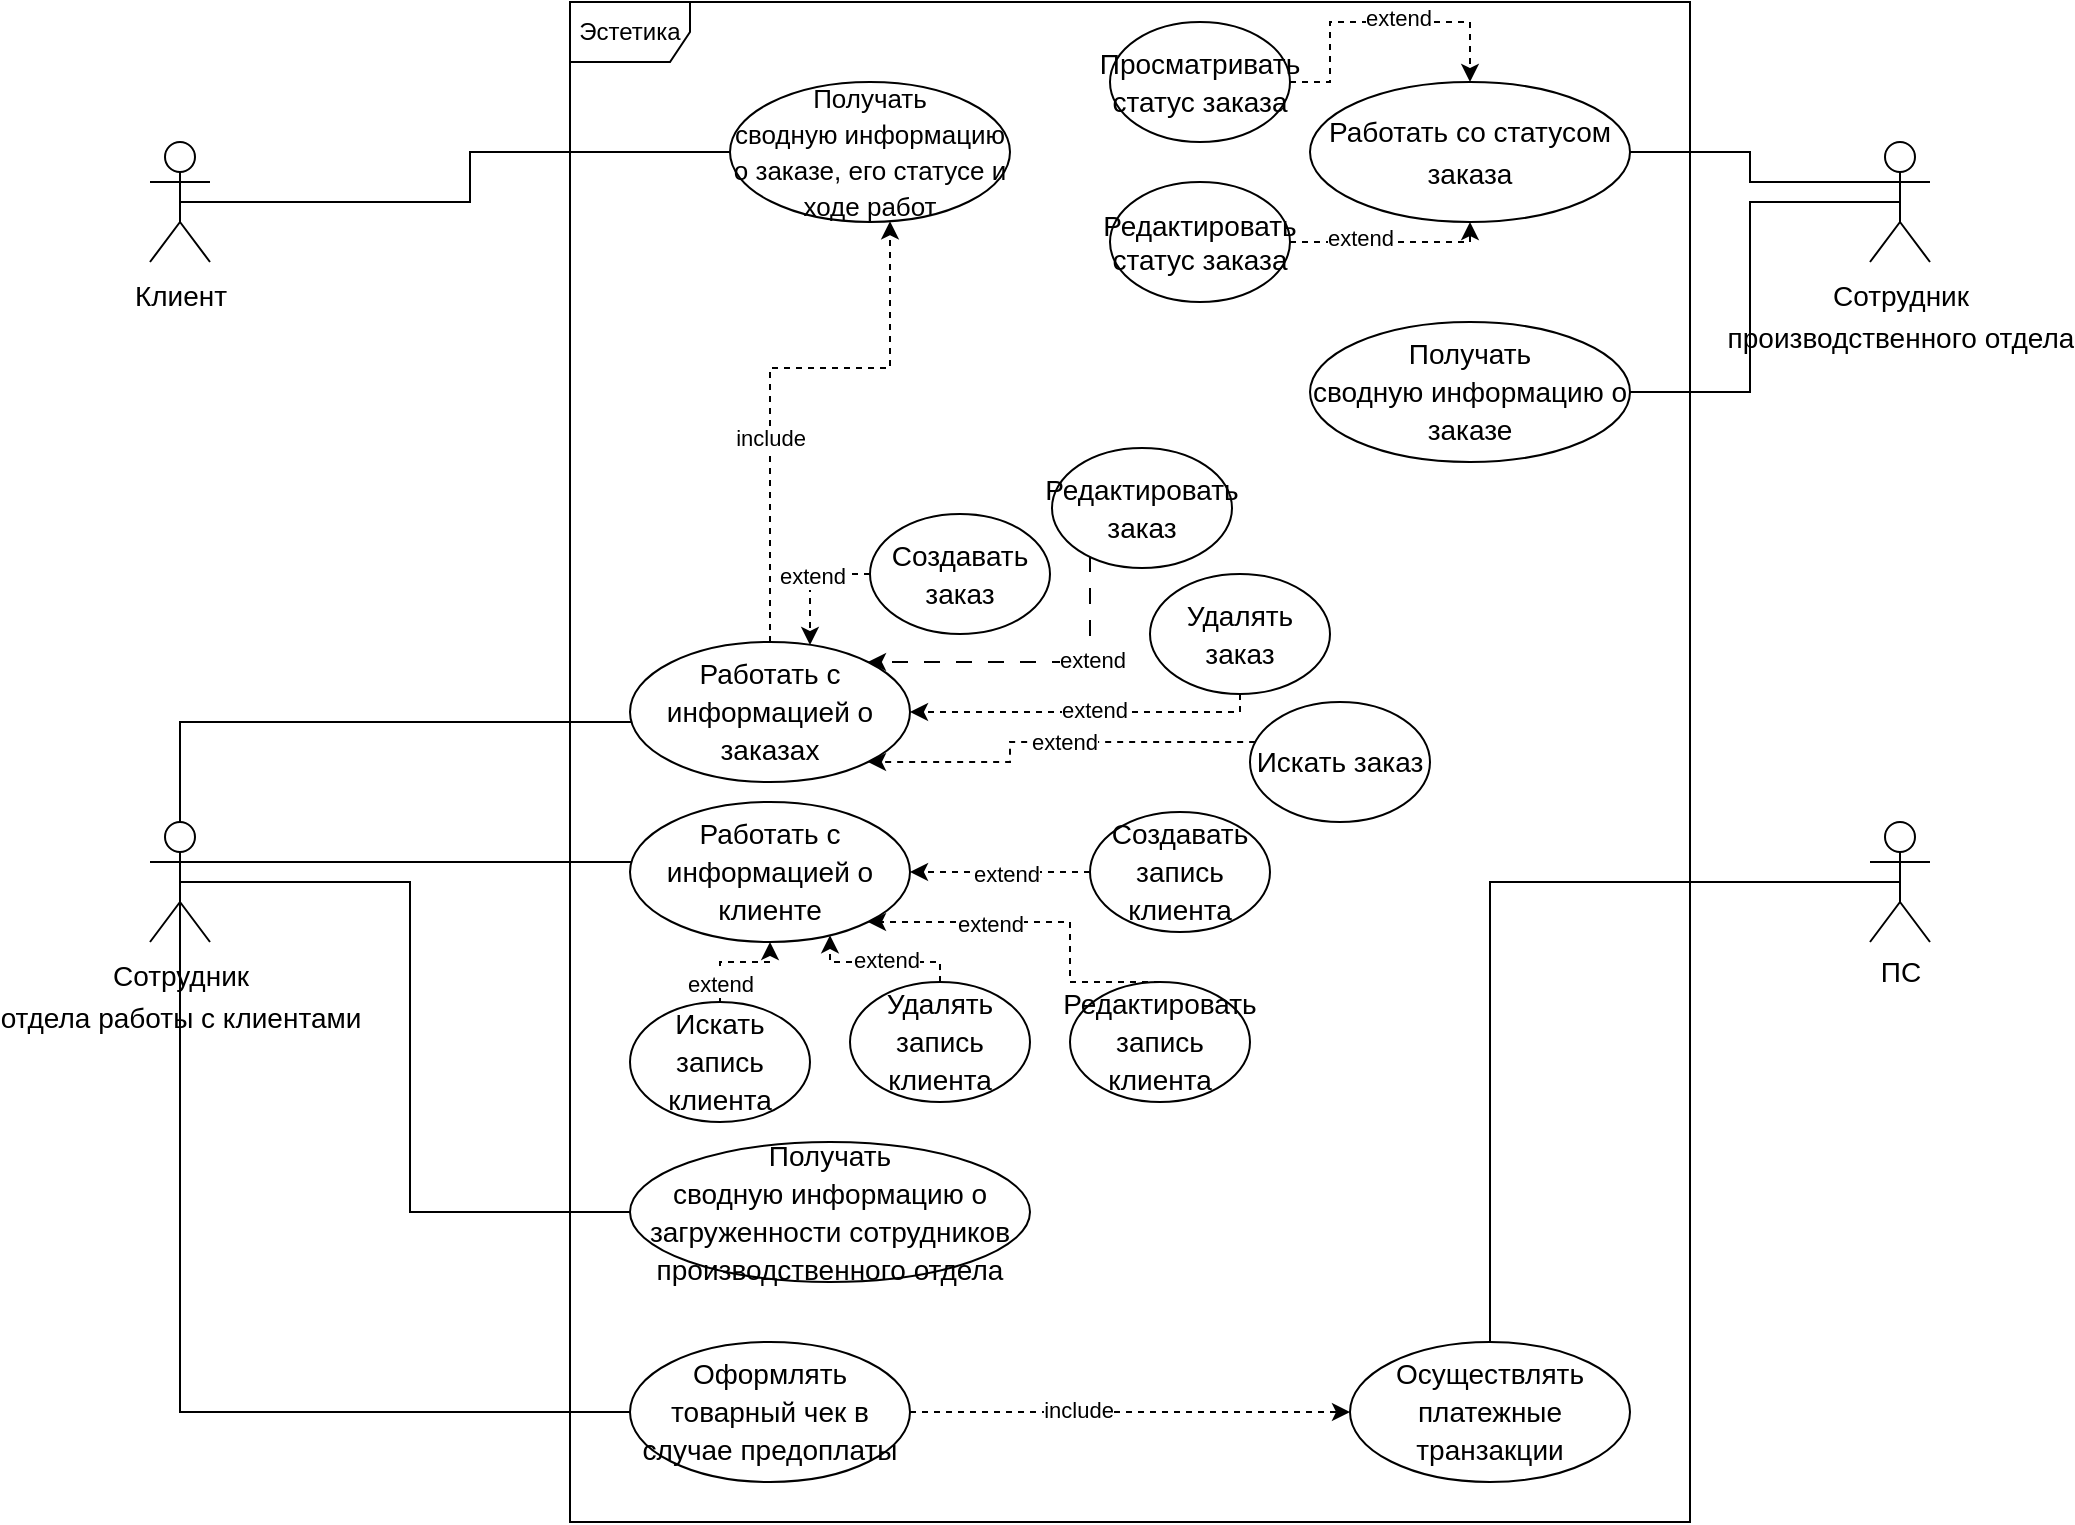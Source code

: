 <mxfile version="24.1.0" type="device">
  <diagram name="Страница — 1" id="uOd_ktwBlTCfwu3s5NZL">
    <mxGraphModel dx="1444" dy="1016" grid="1" gridSize="10" guides="1" tooltips="1" connect="1" arrows="1" fold="1" page="1" pageScale="1" pageWidth="1169" pageHeight="827" math="0" shadow="0">
      <root>
        <mxCell id="0" />
        <mxCell id="1" parent="0" />
        <mxCell id="5649SHsyCGUr4UzLu1_9-23" style="edgeStyle=orthogonalEdgeStyle;rounded=0;orthogonalLoop=1;jettySize=auto;html=1;exitX=0.5;exitY=0.5;exitDx=0;exitDy=0;exitPerimeter=0;endArrow=none;endFill=0;" edge="1" parent="1" source="5649SHsyCGUr4UzLu1_9-1" target="5649SHsyCGUr4UzLu1_9-16">
          <mxGeometry relative="1" as="geometry" />
        </mxCell>
        <mxCell id="5649SHsyCGUr4UzLu1_9-1" value="ПС" style="shape=umlActor;verticalLabelPosition=bottom;verticalAlign=top;html=1;outlineConnect=0;fontSize=14;" vertex="1" parent="1">
          <mxGeometry x="990" y="450" width="30" height="60" as="geometry" />
        </mxCell>
        <mxCell id="5649SHsyCGUr4UzLu1_9-17" style="edgeStyle=orthogonalEdgeStyle;rounded=0;orthogonalLoop=1;jettySize=auto;html=1;exitX=0.5;exitY=0.5;exitDx=0;exitDy=0;exitPerimeter=0;endArrow=none;endFill=0;" edge="1" parent="1" source="5649SHsyCGUr4UzLu1_9-2" target="5649SHsyCGUr4UzLu1_9-14">
          <mxGeometry relative="1" as="geometry">
            <Array as="points">
              <mxPoint x="1005" y="130" />
              <mxPoint x="930" y="130" />
              <mxPoint x="930" y="115" />
            </Array>
          </mxGeometry>
        </mxCell>
        <mxCell id="5649SHsyCGUr4UzLu1_9-18" style="edgeStyle=orthogonalEdgeStyle;rounded=0;orthogonalLoop=1;jettySize=auto;html=1;exitX=0.5;exitY=0.5;exitDx=0;exitDy=0;exitPerimeter=0;endArrow=none;endFill=0;" edge="1" parent="1" source="5649SHsyCGUr4UzLu1_9-2" target="5649SHsyCGUr4UzLu1_9-15">
          <mxGeometry relative="1" as="geometry">
            <Array as="points">
              <mxPoint x="930" y="140" />
              <mxPoint x="930" y="235" />
            </Array>
          </mxGeometry>
        </mxCell>
        <mxCell id="5649SHsyCGUr4UzLu1_9-2" value="&lt;span style=&quot;font-size: 14px; line-height: 150%;&quot;&gt;Сотрудник&lt;br style=&quot;font-size: 14px;&quot;&gt;производственного отдела&lt;/span&gt;" style="shape=umlActor;verticalLabelPosition=bottom;verticalAlign=top;html=1;outlineConnect=0;fontSize=14;" vertex="1" parent="1">
          <mxGeometry x="990" y="110" width="30" height="60" as="geometry" />
        </mxCell>
        <mxCell id="5649SHsyCGUr4UzLu1_9-19" style="edgeStyle=orthogonalEdgeStyle;rounded=0;orthogonalLoop=1;jettySize=auto;html=1;exitX=0.5;exitY=0.5;exitDx=0;exitDy=0;exitPerimeter=0;endArrow=none;endFill=0;" edge="1" parent="1" source="5649SHsyCGUr4UzLu1_9-3" target="5649SHsyCGUr4UzLu1_9-10">
          <mxGeometry relative="1" as="geometry">
            <Array as="points">
              <mxPoint x="145" y="470" />
            </Array>
          </mxGeometry>
        </mxCell>
        <mxCell id="5649SHsyCGUr4UzLu1_9-20" style="edgeStyle=orthogonalEdgeStyle;rounded=0;orthogonalLoop=1;jettySize=auto;html=1;exitX=0.5;exitY=0.5;exitDx=0;exitDy=0;exitPerimeter=0;endArrow=none;endFill=0;" edge="1" parent="1" source="5649SHsyCGUr4UzLu1_9-3" target="5649SHsyCGUr4UzLu1_9-11">
          <mxGeometry relative="1" as="geometry">
            <Array as="points">
              <mxPoint x="145" y="400" />
              <mxPoint x="440" y="400" />
            </Array>
          </mxGeometry>
        </mxCell>
        <mxCell id="5649SHsyCGUr4UzLu1_9-21" style="edgeStyle=orthogonalEdgeStyle;rounded=0;orthogonalLoop=1;jettySize=auto;html=1;exitX=0.5;exitY=0.5;exitDx=0;exitDy=0;exitPerimeter=0;endArrow=none;endFill=0;" edge="1" parent="1" source="5649SHsyCGUr4UzLu1_9-3" target="5649SHsyCGUr4UzLu1_9-12">
          <mxGeometry relative="1" as="geometry">
            <Array as="points">
              <mxPoint x="260" y="480" />
              <mxPoint x="260" y="645" />
            </Array>
          </mxGeometry>
        </mxCell>
        <mxCell id="5649SHsyCGUr4UzLu1_9-22" style="edgeStyle=orthogonalEdgeStyle;rounded=0;orthogonalLoop=1;jettySize=auto;html=1;exitX=0.5;exitY=0.5;exitDx=0;exitDy=0;exitPerimeter=0;endArrow=none;endFill=0;" edge="1" parent="1" source="5649SHsyCGUr4UzLu1_9-3" target="5649SHsyCGUr4UzLu1_9-13">
          <mxGeometry relative="1" as="geometry">
            <Array as="points">
              <mxPoint x="145" y="745" />
            </Array>
          </mxGeometry>
        </mxCell>
        <mxCell id="5649SHsyCGUr4UzLu1_9-3" value="&lt;span style=&quot;font-size: 14px; line-height: 150%;&quot;&gt;Сотрудник&lt;br style=&quot;font-size: 14px;&quot;&gt;отдела работы с клиентами&lt;/span&gt;" style="shape=umlActor;verticalLabelPosition=bottom;verticalAlign=top;html=1;outlineConnect=0;fontSize=14;" vertex="1" parent="1">
          <mxGeometry x="130" y="450" width="30" height="60" as="geometry" />
        </mxCell>
        <mxCell id="5649SHsyCGUr4UzLu1_9-9" style="edgeStyle=orthogonalEdgeStyle;rounded=0;orthogonalLoop=1;jettySize=auto;html=1;exitX=0.5;exitY=0.5;exitDx=0;exitDy=0;exitPerimeter=0;endArrow=none;endFill=0;" edge="1" parent="1" source="5649SHsyCGUr4UzLu1_9-4" target="5649SHsyCGUr4UzLu1_9-6">
          <mxGeometry relative="1" as="geometry" />
        </mxCell>
        <mxCell id="5649SHsyCGUr4UzLu1_9-4" value="&lt;span style=&quot;font-size: 14px; line-height: 150%;&quot;&gt;Клиент&lt;/span&gt;" style="shape=umlActor;verticalLabelPosition=bottom;verticalAlign=top;html=1;outlineConnect=0;fontSize=14;" vertex="1" parent="1">
          <mxGeometry x="130" y="110" width="30" height="60" as="geometry" />
        </mxCell>
        <mxCell id="5649SHsyCGUr4UzLu1_9-5" value="Эстетика" style="shape=umlFrame;whiteSpace=wrap;html=1;pointerEvents=0;" vertex="1" parent="1">
          <mxGeometry x="340" y="40" width="560" height="760" as="geometry" />
        </mxCell>
        <mxCell id="5649SHsyCGUr4UzLu1_9-6" value="&lt;span style=&quot;line-height: 150%;&quot;&gt;&lt;font face=&quot;Helvetica&quot; style=&quot;font-size: 13px;&quot;&gt;Получать&lt;br/&gt;сводную информацию о заказе, его статусе и ходе работ&lt;/font&gt;&lt;/span&gt;" style="ellipse;whiteSpace=wrap;html=1;" vertex="1" parent="1">
          <mxGeometry x="420" y="80" width="140" height="70" as="geometry" />
        </mxCell>
        <mxCell id="5649SHsyCGUr4UzLu1_9-10" value="&lt;span style=&quot;line-height: 150%;&quot;&gt;&lt;font style=&quot;font-size: 14px;&quot;&gt;Работать с информацией о клиенте&lt;/font&gt;&lt;/span&gt;" style="ellipse;whiteSpace=wrap;html=1;" vertex="1" parent="1">
          <mxGeometry x="370" y="440" width="140" height="70" as="geometry" />
        </mxCell>
        <mxCell id="5649SHsyCGUr4UzLu1_9-11" value="&lt;span style=&quot;line-height: 150%;&quot;&gt;&lt;font style=&quot;font-size: 14px;&quot;&gt;Работать с информацией о заказах&lt;/font&gt;&lt;/span&gt;" style="ellipse;whiteSpace=wrap;html=1;" vertex="1" parent="1">
          <mxGeometry x="370" y="360" width="140" height="70" as="geometry" />
        </mxCell>
        <mxCell id="5649SHsyCGUr4UzLu1_9-12" value="&lt;span style=&quot;line-height: 150%;&quot;&gt;&lt;font face=&quot;Helvetica&quot; style=&quot;font-size: 14px;&quot;&gt;Получать&lt;br/&gt;сводную информацию о загруженности сотрудников производственного отдела&lt;/font&gt;&lt;/span&gt;" style="ellipse;whiteSpace=wrap;html=1;" vertex="1" parent="1">
          <mxGeometry x="370" y="610" width="200" height="70" as="geometry" />
        </mxCell>
        <mxCell id="5649SHsyCGUr4UzLu1_9-26" style="edgeStyle=orthogonalEdgeStyle;rounded=0;orthogonalLoop=1;jettySize=auto;html=1;exitX=1;exitY=0.5;exitDx=0;exitDy=0;dashed=1;" edge="1" parent="1" source="5649SHsyCGUr4UzLu1_9-13" target="5649SHsyCGUr4UzLu1_9-16">
          <mxGeometry relative="1" as="geometry" />
        </mxCell>
        <mxCell id="5649SHsyCGUr4UzLu1_9-27" value="include" style="edgeLabel;html=1;align=center;verticalAlign=middle;resizable=0;points=[];" vertex="1" connectable="0" parent="5649SHsyCGUr4UzLu1_9-26">
          <mxGeometry x="-0.244" y="1" relative="1" as="geometry">
            <mxPoint x="1" as="offset" />
          </mxGeometry>
        </mxCell>
        <mxCell id="5649SHsyCGUr4UzLu1_9-13" value="&lt;span style=&quot;line-height: 150%;&quot;&gt;&lt;font face=&quot;Helvetica&quot; style=&quot;font-size: 14px;&quot;&gt;Оформлять&lt;br/&gt;товарный чек в случае предоплаты&lt;/font&gt;&lt;/span&gt;" style="ellipse;whiteSpace=wrap;html=1;" vertex="1" parent="1">
          <mxGeometry x="370" y="710" width="140" height="70" as="geometry" />
        </mxCell>
        <mxCell id="5649SHsyCGUr4UzLu1_9-14" value="&lt;font style=&quot;font-size: 14px;&quot;&gt;&lt;span style=&quot;line-height: 150%;&quot;&gt;&lt;font style=&quot;font-size: 14px;&quot;&gt;Работать со&amp;nbsp;&lt;/font&gt;&lt;/span&gt;&lt;span style=&quot;line-height: 150%;&quot;&gt;статусом&lt;br&gt;заказа&lt;/span&gt;&lt;/font&gt;" style="ellipse;whiteSpace=wrap;html=1;" vertex="1" parent="1">
          <mxGeometry x="710" y="80" width="160" height="70" as="geometry" />
        </mxCell>
        <mxCell id="5649SHsyCGUr4UzLu1_9-15" value="&lt;span style=&quot;line-height: 150%;&quot;&gt;&lt;font face=&quot;Helvetica&quot; style=&quot;font-size: 14px;&quot;&gt;Получать&lt;br/&gt;сводную информацию о заказе&lt;/font&gt;&lt;/span&gt;" style="ellipse;whiteSpace=wrap;html=1;" vertex="1" parent="1">
          <mxGeometry x="710" y="200" width="160" height="70" as="geometry" />
        </mxCell>
        <mxCell id="5649SHsyCGUr4UzLu1_9-16" value="&lt;span style=&quot;line-height: 150%;&quot;&gt;&lt;font face=&quot;Helvetica&quot; style=&quot;font-size: 14px;&quot;&gt;Осуществлять&lt;br/&gt;платежные транзакции&lt;/font&gt;&lt;/span&gt;" style="ellipse;whiteSpace=wrap;html=1;" vertex="1" parent="1">
          <mxGeometry x="730" y="710" width="140" height="70" as="geometry" />
        </mxCell>
        <mxCell id="5649SHsyCGUr4UzLu1_9-28" style="edgeStyle=orthogonalEdgeStyle;rounded=0;orthogonalLoop=1;jettySize=auto;html=1;dashed=1;" edge="1" parent="1" source="5649SHsyCGUr4UzLu1_9-11" target="5649SHsyCGUr4UzLu1_9-6">
          <mxGeometry relative="1" as="geometry">
            <mxPoint x="310" y="355" as="sourcePoint" />
            <mxPoint x="600" y="230" as="targetPoint" />
            <Array as="points">
              <mxPoint x="440" y="223" />
              <mxPoint x="500" y="223" />
            </Array>
          </mxGeometry>
        </mxCell>
        <mxCell id="5649SHsyCGUr4UzLu1_9-29" value="include" style="edgeLabel;html=1;align=center;verticalAlign=middle;resizable=0;points=[];" vertex="1" connectable="0" parent="5649SHsyCGUr4UzLu1_9-28">
          <mxGeometry x="-0.244" y="1" relative="1" as="geometry">
            <mxPoint x="1" as="offset" />
          </mxGeometry>
        </mxCell>
        <mxCell id="5649SHsyCGUr4UzLu1_9-39" style="edgeStyle=orthogonalEdgeStyle;rounded=0;orthogonalLoop=1;jettySize=auto;html=1;exitX=0;exitY=0.5;exitDx=0;exitDy=0;dashed=1;" edge="1" parent="1" source="5649SHsyCGUr4UzLu1_9-30" target="5649SHsyCGUr4UzLu1_9-10">
          <mxGeometry relative="1" as="geometry" />
        </mxCell>
        <mxCell id="5649SHsyCGUr4UzLu1_9-41" value="extend" style="edgeLabel;html=1;align=center;verticalAlign=middle;resizable=0;points=[];" vertex="1" connectable="0" parent="5649SHsyCGUr4UzLu1_9-39">
          <mxGeometry x="-0.059" y="1" relative="1" as="geometry">
            <mxPoint as="offset" />
          </mxGeometry>
        </mxCell>
        <mxCell id="5649SHsyCGUr4UzLu1_9-30" value="&lt;span style=&quot;line-height: 150%;&quot;&gt;&lt;font style=&quot;font-size: 14px;&quot;&gt;Создавать запись клиента&lt;/font&gt;&lt;/span&gt;" style="ellipse;whiteSpace=wrap;html=1;" vertex="1" parent="1">
          <mxGeometry x="600" y="445" width="90" height="60" as="geometry" />
        </mxCell>
        <mxCell id="5649SHsyCGUr4UzLu1_9-36" style="edgeStyle=orthogonalEdgeStyle;rounded=0;orthogonalLoop=1;jettySize=auto;html=1;exitX=0.5;exitY=0;exitDx=0;exitDy=0;dashed=1;" edge="1" parent="1" source="5649SHsyCGUr4UzLu1_9-32" target="5649SHsyCGUr4UzLu1_9-10">
          <mxGeometry relative="1" as="geometry">
            <Array as="points">
              <mxPoint x="525" y="520" />
              <mxPoint x="470" y="520" />
            </Array>
          </mxGeometry>
        </mxCell>
        <mxCell id="5649SHsyCGUr4UzLu1_9-42" value="extend" style="edgeLabel;html=1;align=center;verticalAlign=middle;resizable=0;points=[];" vertex="1" connectable="0" parent="5649SHsyCGUr4UzLu1_9-36">
          <mxGeometry x="-0.05" y="-1" relative="1" as="geometry">
            <mxPoint as="offset" />
          </mxGeometry>
        </mxCell>
        <mxCell id="5649SHsyCGUr4UzLu1_9-32" value="&lt;span style=&quot;line-height: 150%;&quot;&gt;&lt;font style=&quot;font-size: 14px;&quot;&gt;Удалять запись клиента&lt;/font&gt;&lt;/span&gt;" style="ellipse;whiteSpace=wrap;html=1;" vertex="1" parent="1">
          <mxGeometry x="480" y="530" width="90" height="60" as="geometry" />
        </mxCell>
        <mxCell id="5649SHsyCGUr4UzLu1_9-38" style="edgeStyle=orthogonalEdgeStyle;rounded=0;orthogonalLoop=1;jettySize=auto;html=1;exitX=0.5;exitY=0;exitDx=0;exitDy=0;dashed=1;" edge="1" parent="1" source="5649SHsyCGUr4UzLu1_9-33" target="5649SHsyCGUr4UzLu1_9-10">
          <mxGeometry relative="1" as="geometry">
            <Array as="points">
              <mxPoint x="590" y="530" />
              <mxPoint x="590" y="500" />
            </Array>
          </mxGeometry>
        </mxCell>
        <mxCell id="5649SHsyCGUr4UzLu1_9-40" value="extend" style="edgeLabel;html=1;align=center;verticalAlign=middle;resizable=0;points=[];" vertex="1" connectable="0" parent="5649SHsyCGUr4UzLu1_9-38">
          <mxGeometry x="0.079" y="1" relative="1" as="geometry">
            <mxPoint x="-20" as="offset" />
          </mxGeometry>
        </mxCell>
        <mxCell id="5649SHsyCGUr4UzLu1_9-33" value="&lt;span style=&quot;line-height: 150%;&quot;&gt;&lt;font style=&quot;font-size: 14px;&quot;&gt;Редактировать запись клиента&lt;/font&gt;&lt;/span&gt;" style="ellipse;whiteSpace=wrap;html=1;" vertex="1" parent="1">
          <mxGeometry x="590" y="530" width="90" height="60" as="geometry" />
        </mxCell>
        <mxCell id="5649SHsyCGUr4UzLu1_9-35" style="edgeStyle=orthogonalEdgeStyle;rounded=0;orthogonalLoop=1;jettySize=auto;html=1;exitX=0.5;exitY=0;exitDx=0;exitDy=0;dashed=1;" edge="1" parent="1" source="5649SHsyCGUr4UzLu1_9-34" target="5649SHsyCGUr4UzLu1_9-10">
          <mxGeometry relative="1" as="geometry">
            <Array as="points">
              <mxPoint x="415" y="520" />
              <mxPoint x="440" y="520" />
            </Array>
          </mxGeometry>
        </mxCell>
        <mxCell id="5649SHsyCGUr4UzLu1_9-43" value="extend" style="edgeLabel;html=1;align=center;verticalAlign=middle;resizable=0;points=[];" vertex="1" connectable="0" parent="5649SHsyCGUr4UzLu1_9-35">
          <mxGeometry x="-0.433" relative="1" as="geometry">
            <mxPoint y="6" as="offset" />
          </mxGeometry>
        </mxCell>
        <mxCell id="5649SHsyCGUr4UzLu1_9-34" value="&lt;span style=&quot;line-height: 150%;&quot;&gt;&lt;font style=&quot;font-size: 14px;&quot;&gt;Искать запись клиента&lt;/font&gt;&lt;/span&gt;" style="ellipse;whiteSpace=wrap;html=1;" vertex="1" parent="1">
          <mxGeometry x="370" y="540" width="90" height="60" as="geometry" />
        </mxCell>
        <mxCell id="5649SHsyCGUr4UzLu1_9-68" style="edgeStyle=orthogonalEdgeStyle;rounded=0;orthogonalLoop=1;jettySize=auto;html=1;exitX=0;exitY=0.5;exitDx=0;exitDy=0;dashed=1;" edge="1" parent="1" source="5649SHsyCGUr4UzLu1_9-70" target="5649SHsyCGUr4UzLu1_9-11">
          <mxGeometry relative="1" as="geometry">
            <mxPoint x="660" y="271" as="targetPoint" />
            <Array as="points">
              <mxPoint x="460" y="326" />
            </Array>
          </mxGeometry>
        </mxCell>
        <mxCell id="5649SHsyCGUr4UzLu1_9-69" value="extend" style="edgeLabel;html=1;align=center;verticalAlign=middle;resizable=0;points=[];" vertex="1" connectable="0" parent="5649SHsyCGUr4UzLu1_9-68">
          <mxGeometry x="-0.059" y="1" relative="1" as="geometry">
            <mxPoint as="offset" />
          </mxGeometry>
        </mxCell>
        <mxCell id="5649SHsyCGUr4UzLu1_9-70" value="&lt;span style=&quot;line-height: 150%;&quot;&gt;&lt;font style=&quot;font-size: 14px;&quot;&gt;Создавать заказ&lt;/font&gt;&lt;/span&gt;" style="ellipse;whiteSpace=wrap;html=1;" vertex="1" parent="1">
          <mxGeometry x="490" y="296" width="90" height="60" as="geometry" />
        </mxCell>
        <mxCell id="5649SHsyCGUr4UzLu1_9-71" style="edgeStyle=orthogonalEdgeStyle;rounded=0;orthogonalLoop=1;jettySize=auto;html=1;dashed=1;" edge="1" parent="1" source="5649SHsyCGUr4UzLu1_9-73" target="5649SHsyCGUr4UzLu1_9-11">
          <mxGeometry relative="1" as="geometry">
            <mxPoint x="620" y="303" as="targetPoint" />
            <Array as="points">
              <mxPoint x="675" y="395" />
            </Array>
          </mxGeometry>
        </mxCell>
        <mxCell id="5649SHsyCGUr4UzLu1_9-72" value="extend" style="edgeLabel;html=1;align=center;verticalAlign=middle;resizable=0;points=[];" vertex="1" connectable="0" parent="5649SHsyCGUr4UzLu1_9-71">
          <mxGeometry x="-0.05" y="-1" relative="1" as="geometry">
            <mxPoint as="offset" />
          </mxGeometry>
        </mxCell>
        <mxCell id="5649SHsyCGUr4UzLu1_9-73" value="&lt;span style=&quot;line-height: 150%;&quot;&gt;&lt;font style=&quot;font-size: 14px;&quot;&gt;Удалять заказ&lt;/font&gt;&lt;/span&gt;" style="ellipse;whiteSpace=wrap;html=1;" vertex="1" parent="1">
          <mxGeometry x="630" y="326" width="90" height="60" as="geometry" />
        </mxCell>
        <mxCell id="5649SHsyCGUr4UzLu1_9-74" style="edgeStyle=orthogonalEdgeStyle;rounded=0;orthogonalLoop=1;jettySize=auto;html=1;exitX=0.5;exitY=0;exitDx=0;exitDy=0;dashed=1;dashPattern=8 8;" edge="1" parent="1" source="5649SHsyCGUr4UzLu1_9-76" target="5649SHsyCGUr4UzLu1_9-11">
          <mxGeometry relative="1" as="geometry">
            <mxPoint x="639" y="296" as="targetPoint" />
            <Array as="points">
              <mxPoint x="600" y="296" />
              <mxPoint x="600" y="370" />
            </Array>
          </mxGeometry>
        </mxCell>
        <mxCell id="5649SHsyCGUr4UzLu1_9-75" value="extend" style="edgeLabel;html=1;align=center;verticalAlign=middle;resizable=0;points=[];" vertex="1" connectable="0" parent="5649SHsyCGUr4UzLu1_9-74">
          <mxGeometry x="0.079" y="1" relative="1" as="geometry">
            <mxPoint as="offset" />
          </mxGeometry>
        </mxCell>
        <mxCell id="5649SHsyCGUr4UzLu1_9-76" value="&lt;span style=&quot;line-height: 150%;&quot;&gt;&lt;font style=&quot;font-size: 14px;&quot;&gt;Редактировать заказ&lt;/font&gt;&lt;/span&gt;" style="ellipse;whiteSpace=wrap;html=1;" vertex="1" parent="1">
          <mxGeometry x="581" y="263" width="90" height="60" as="geometry" />
        </mxCell>
        <mxCell id="5649SHsyCGUr4UzLu1_9-77" style="edgeStyle=orthogonalEdgeStyle;rounded=0;orthogonalLoop=1;jettySize=auto;html=1;dashed=1;" edge="1" parent="1" source="5649SHsyCGUr4UzLu1_9-79" target="5649SHsyCGUr4UzLu1_9-11">
          <mxGeometry relative="1" as="geometry">
            <mxPoint x="590" y="306" as="targetPoint" />
            <Array as="points">
              <mxPoint x="560" y="410" />
              <mxPoint x="560" y="420" />
            </Array>
          </mxGeometry>
        </mxCell>
        <mxCell id="5649SHsyCGUr4UzLu1_9-78" value="extend" style="edgeLabel;html=1;align=center;verticalAlign=middle;resizable=0;points=[];" vertex="1" connectable="0" parent="5649SHsyCGUr4UzLu1_9-77">
          <mxGeometry x="-0.433" relative="1" as="geometry">
            <mxPoint x="-38" as="offset" />
          </mxGeometry>
        </mxCell>
        <mxCell id="5649SHsyCGUr4UzLu1_9-79" value="&lt;span style=&quot;line-height: 150%;&quot;&gt;&lt;font style=&quot;font-size: 14px;&quot;&gt;Искать заказ&lt;/font&gt;&lt;/span&gt;" style="ellipse;whiteSpace=wrap;html=1;" vertex="1" parent="1">
          <mxGeometry x="680" y="390" width="90" height="60" as="geometry" />
        </mxCell>
        <mxCell id="5649SHsyCGUr4UzLu1_9-82" style="edgeStyle=orthogonalEdgeStyle;rounded=0;orthogonalLoop=1;jettySize=auto;html=1;exitX=1;exitY=0.5;exitDx=0;exitDy=0;dashed=1;" edge="1" parent="1" source="5649SHsyCGUr4UzLu1_9-80" target="5649SHsyCGUr4UzLu1_9-14">
          <mxGeometry relative="1" as="geometry">
            <Array as="points">
              <mxPoint x="720" y="80" />
              <mxPoint x="720" y="50" />
              <mxPoint x="790" y="50" />
            </Array>
          </mxGeometry>
        </mxCell>
        <mxCell id="5649SHsyCGUr4UzLu1_9-84" value="extend" style="edgeLabel;html=1;align=center;verticalAlign=middle;resizable=0;points=[];" vertex="1" connectable="0" parent="5649SHsyCGUr4UzLu1_9-82">
          <mxGeometry x="0.121" y="2" relative="1" as="geometry">
            <mxPoint as="offset" />
          </mxGeometry>
        </mxCell>
        <mxCell id="5649SHsyCGUr4UzLu1_9-80" value="&lt;span style=&quot;line-height: 150%;&quot;&gt;&lt;font style=&quot;font-size: 14px;&quot;&gt;Просматривать статус заказа&lt;/font&gt;&lt;/span&gt;" style="ellipse;whiteSpace=wrap;html=1;" vertex="1" parent="1">
          <mxGeometry x="610" y="50" width="90" height="60" as="geometry" />
        </mxCell>
        <mxCell id="5649SHsyCGUr4UzLu1_9-83" style="edgeStyle=orthogonalEdgeStyle;rounded=0;orthogonalLoop=1;jettySize=auto;html=1;exitX=1;exitY=0.5;exitDx=0;exitDy=0;dashed=1;" edge="1" parent="1" source="5649SHsyCGUr4UzLu1_9-81" target="5649SHsyCGUr4UzLu1_9-14">
          <mxGeometry relative="1" as="geometry">
            <Array as="points">
              <mxPoint x="790" y="160" />
            </Array>
          </mxGeometry>
        </mxCell>
        <mxCell id="5649SHsyCGUr4UzLu1_9-85" value="extend" style="edgeLabel;html=1;align=center;verticalAlign=middle;resizable=0;points=[];" vertex="1" connectable="0" parent="5649SHsyCGUr4UzLu1_9-83">
          <mxGeometry x="-0.263" y="-1" relative="1" as="geometry">
            <mxPoint x="-2" y="-3" as="offset" />
          </mxGeometry>
        </mxCell>
        <mxCell id="5649SHsyCGUr4UzLu1_9-81" value="&lt;span style=&quot;font-size: 14px;&quot;&gt;Редактировать статус заказа&lt;/span&gt;" style="ellipse;whiteSpace=wrap;html=1;" vertex="1" parent="1">
          <mxGeometry x="610" y="130" width="90" height="60" as="geometry" />
        </mxCell>
      </root>
    </mxGraphModel>
  </diagram>
</mxfile>
